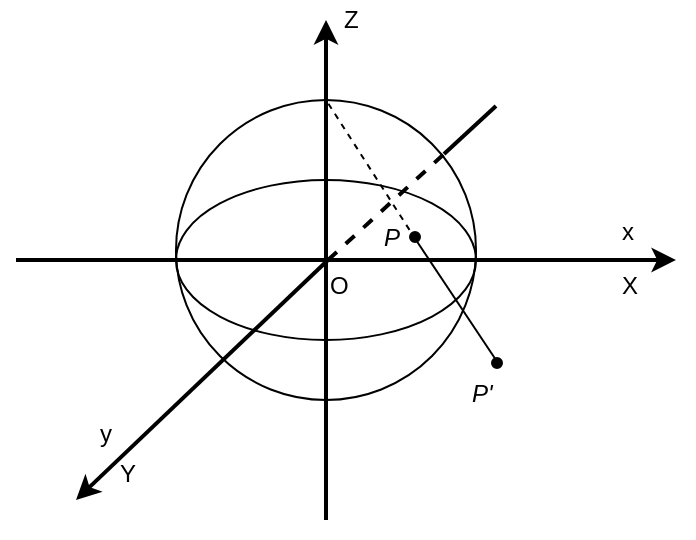 <mxfile version="12.2.3" type="device" pages="1"><diagram id="BB_l0i20eQKtgCmSnNAq" name="Page-1"><mxGraphModel dx="932" dy="484" grid="1" gridSize="10" guides="1" tooltips="1" connect="1" arrows="1" fold="1" page="1" pageScale="1" pageWidth="850" pageHeight="1100" math="0" shadow="0"><root><mxCell id="0"/><mxCell id="1" parent="0"/><mxCell id="jZCfvahtRnInwBD848od-4" value="" style="ellipse;whiteSpace=wrap;html=1;aspect=fixed;fillColor=none;" parent="1" vertex="1"><mxGeometry x="300" y="210" width="150" height="150" as="geometry"/></mxCell><mxCell id="jZCfvahtRnInwBD848od-5" value="" style="ellipse;whiteSpace=wrap;html=1;fillColor=none;" parent="1" vertex="1"><mxGeometry x="300" y="250" width="150" height="80" as="geometry"/></mxCell><mxCell id="jZCfvahtRnInwBD848od-6" value="" style="endArrow=classic;html=1;endFill=1;strokeWidth=2;" parent="1" edge="1"><mxGeometry width="50" height="50" relative="1" as="geometry"><mxPoint x="375" y="420" as="sourcePoint"/><mxPoint x="375" y="170" as="targetPoint"/></mxGeometry></mxCell><mxCell id="jZCfvahtRnInwBD848od-7" value="" style="endArrow=classic;html=1;endFill=1;strokeWidth=2;" parent="1" edge="1"><mxGeometry width="50" height="50" relative="1" as="geometry"><mxPoint x="376" y="290" as="sourcePoint"/><mxPoint x="250" y="410" as="targetPoint"/></mxGeometry></mxCell><mxCell id="jZCfvahtRnInwBD848od-8" value="" style="endArrow=none;dashed=1;html=1;strokeWidth=2;" parent="1" edge="1"><mxGeometry width="50" height="50" relative="1" as="geometry"><mxPoint x="376" y="290" as="sourcePoint"/><mxPoint x="434" y="237" as="targetPoint"/></mxGeometry></mxCell><mxCell id="jZCfvahtRnInwBD848od-9" value="" style="endArrow=none;html=1;strokeWidth=2;" parent="1" edge="1"><mxGeometry width="50" height="50" relative="1" as="geometry"><mxPoint x="460" y="213" as="sourcePoint"/><mxPoint x="434" y="237" as="targetPoint"/></mxGeometry></mxCell><mxCell id="jZCfvahtRnInwBD848od-10" value="" style="endArrow=classic;html=1;endFill=1;strokeWidth=2;" parent="1" edge="1"><mxGeometry width="50" height="50" relative="1" as="geometry"><mxPoint x="220" y="290" as="sourcePoint"/><mxPoint x="550" y="290" as="targetPoint"/></mxGeometry></mxCell><mxCell id="jZCfvahtRnInwBD848od-11" value="" style="endArrow=none;dashed=1;html=1;entryX=0.5;entryY=0;entryDx=0;entryDy=0;" parent="1" target="jZCfvahtRnInwBD848od-4" edge="1"><mxGeometry width="50" height="50" relative="1" as="geometry"><mxPoint x="420" y="280" as="sourcePoint"/><mxPoint x="270" y="470" as="targetPoint"/></mxGeometry></mxCell><mxCell id="jZCfvahtRnInwBD848od-12" value="" style="endArrow=none;html=1;" parent="1" edge="1"><mxGeometry width="50" height="50" relative="1" as="geometry"><mxPoint x="420" y="280" as="sourcePoint"/><mxPoint x="460" y="340" as="targetPoint"/></mxGeometry></mxCell><mxCell id="jZCfvahtRnInwBD848od-13" value="" style="ellipse;whiteSpace=wrap;html=1;aspect=fixed;fillColor=#000000;" parent="1" vertex="1"><mxGeometry x="417" y="276" width="5" height="5" as="geometry"/></mxCell><mxCell id="jZCfvahtRnInwBD848od-14" value="" style="ellipse;whiteSpace=wrap;html=1;aspect=fixed;fillColor=#000000;" parent="1" vertex="1"><mxGeometry x="458" y="339" width="5" height="5" as="geometry"/></mxCell><mxCell id="jZCfvahtRnInwBD848od-15" value="X" style="text;html=1;resizable=0;points=[];autosize=1;align=left;verticalAlign=top;spacingTop=-4;" parent="1" vertex="1"><mxGeometry x="521" y="293" width="20" height="20" as="geometry"/></mxCell><mxCell id="jZCfvahtRnInwBD848od-16" value="Y" style="text;html=1;resizable=0;points=[];autosize=1;align=left;verticalAlign=top;spacingTop=-4;" parent="1" vertex="1"><mxGeometry x="270" y="387" width="20" height="20" as="geometry"/></mxCell><mxCell id="jZCfvahtRnInwBD848od-17" value="Z" style="text;html=1;resizable=0;points=[];autosize=1;align=left;verticalAlign=top;spacingTop=-4;" parent="1" vertex="1"><mxGeometry x="382" y="160" width="20" height="20" as="geometry"/></mxCell><mxCell id="jZCfvahtRnInwBD848od-18" value="O" style="text;html=1;resizable=0;points=[];autosize=1;align=left;verticalAlign=top;spacingTop=-4;" parent="1" vertex="1"><mxGeometry x="375" y="293" width="20" height="20" as="geometry"/></mxCell><mxCell id="jZCfvahtRnInwBD848od-19" value="&lt;i&gt;P&lt;/i&gt;" style="text;html=1;resizable=0;points=[];autosize=1;align=left;verticalAlign=top;spacingTop=-4;" parent="1" vertex="1"><mxGeometry x="402" y="268.5" width="20" height="20" as="geometry"/></mxCell><mxCell id="jZCfvahtRnInwBD848od-20" value="&lt;i&gt;P'&lt;/i&gt;" style="text;html=1;resizable=0;points=[];autosize=1;align=left;verticalAlign=top;spacingTop=-4;" parent="1" vertex="1"><mxGeometry x="445.5" y="346.5" width="30" height="20" as="geometry"/></mxCell><mxCell id="jZCfvahtRnInwBD848od-21" value="x" style="text;html=1;resizable=0;points=[];autosize=1;align=left;verticalAlign=top;spacingTop=-4;" parent="1" vertex="1"><mxGeometry x="521" y="266" width="20" height="20" as="geometry"/></mxCell><mxCell id="jZCfvahtRnInwBD848od-24" value="y" style="text;html=1;resizable=0;points=[];autosize=1;align=left;verticalAlign=top;spacingTop=-4;" parent="1" vertex="1"><mxGeometry x="260" y="366.5" width="20" height="20" as="geometry"/></mxCell></root></mxGraphModel></diagram></mxfile>